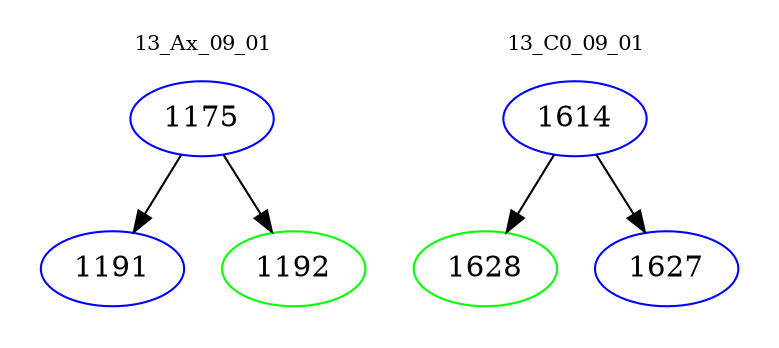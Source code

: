 digraph{
subgraph cluster_0 {
color = white
label = "13_Ax_09_01";
fontsize=10;
T0_1175 [label="1175", color="blue"]
T0_1175 -> T0_1191 [color="black"]
T0_1191 [label="1191", color="blue"]
T0_1175 -> T0_1192 [color="black"]
T0_1192 [label="1192", color="green"]
}
subgraph cluster_1 {
color = white
label = "13_C0_09_01";
fontsize=10;
T1_1614 [label="1614", color="blue"]
T1_1614 -> T1_1628 [color="black"]
T1_1628 [label="1628", color="green"]
T1_1614 -> T1_1627 [color="black"]
T1_1627 [label="1627", color="blue"]
}
}

